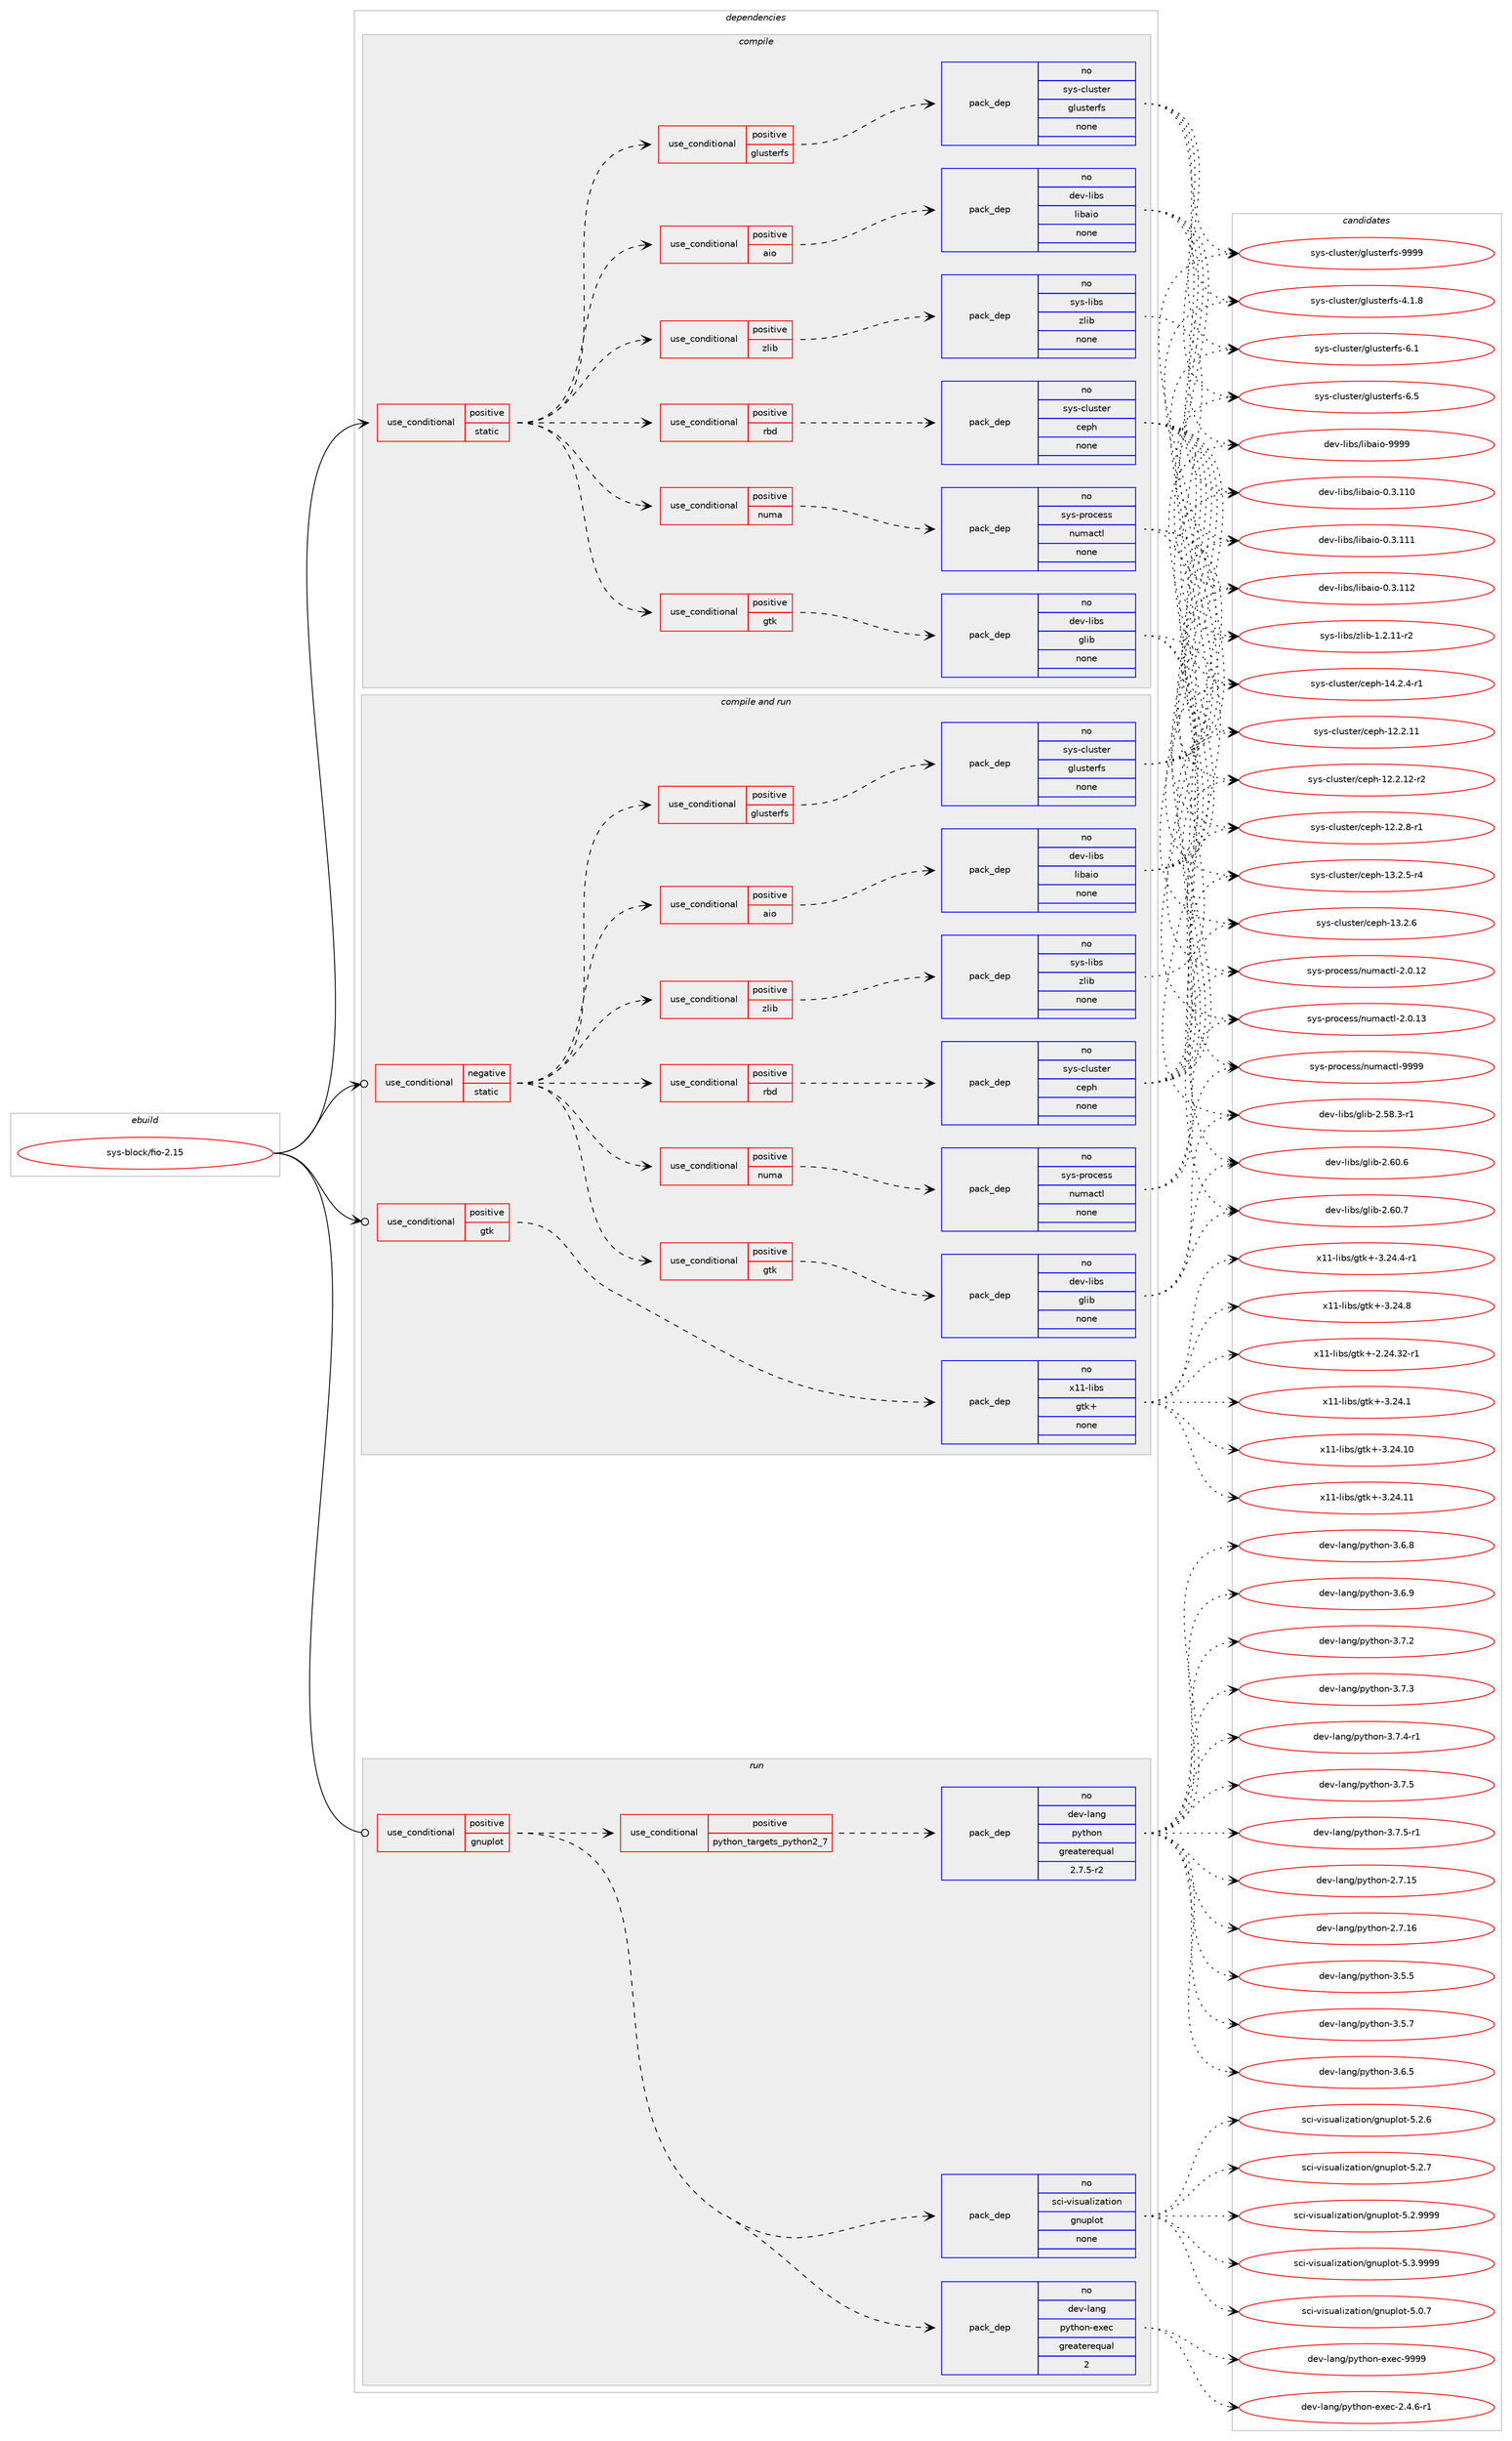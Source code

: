 digraph prolog {

# *************
# Graph options
# *************

newrank=true;
concentrate=true;
compound=true;
graph [rankdir=LR,fontname=Helvetica,fontsize=10,ranksep=1.5];#, ranksep=2.5, nodesep=0.2];
edge  [arrowhead=vee];
node  [fontname=Helvetica,fontsize=10];

# **********
# The ebuild
# **********

subgraph cluster_leftcol {
color=gray;
rank=same;
label=<<i>ebuild</i>>;
id [label="sys-block/fio-2.15", color=red, width=4, href="../sys-block/fio-2.15.svg"];
}

# ****************
# The dependencies
# ****************

subgraph cluster_midcol {
color=gray;
label=<<i>dependencies</i>>;
subgraph cluster_compile {
fillcolor="#eeeeee";
style=filled;
label=<<i>compile</i>>;
subgraph cond212172 {
dependency880901 [label=<<TABLE BORDER="0" CELLBORDER="1" CELLSPACING="0" CELLPADDING="4"><TR><TD ROWSPAN="3" CELLPADDING="10">use_conditional</TD></TR><TR><TD>positive</TD></TR><TR><TD>static</TD></TR></TABLE>>, shape=none, color=red];
subgraph cond212173 {
dependency880902 [label=<<TABLE BORDER="0" CELLBORDER="1" CELLSPACING="0" CELLPADDING="4"><TR><TD ROWSPAN="3" CELLPADDING="10">use_conditional</TD></TR><TR><TD>positive</TD></TR><TR><TD>aio</TD></TR></TABLE>>, shape=none, color=red];
subgraph pack653288 {
dependency880903 [label=<<TABLE BORDER="0" CELLBORDER="1" CELLSPACING="0" CELLPADDING="4" WIDTH="220"><TR><TD ROWSPAN="6" CELLPADDING="30">pack_dep</TD></TR><TR><TD WIDTH="110">no</TD></TR><TR><TD>dev-libs</TD></TR><TR><TD>libaio</TD></TR><TR><TD>none</TD></TR><TR><TD></TD></TR></TABLE>>, shape=none, color=blue];
}
dependency880902:e -> dependency880903:w [weight=20,style="dashed",arrowhead="vee"];
}
dependency880901:e -> dependency880902:w [weight=20,style="dashed",arrowhead="vee"];
subgraph cond212174 {
dependency880904 [label=<<TABLE BORDER="0" CELLBORDER="1" CELLSPACING="0" CELLPADDING="4"><TR><TD ROWSPAN="3" CELLPADDING="10">use_conditional</TD></TR><TR><TD>positive</TD></TR><TR><TD>glusterfs</TD></TR></TABLE>>, shape=none, color=red];
subgraph pack653289 {
dependency880905 [label=<<TABLE BORDER="0" CELLBORDER="1" CELLSPACING="0" CELLPADDING="4" WIDTH="220"><TR><TD ROWSPAN="6" CELLPADDING="30">pack_dep</TD></TR><TR><TD WIDTH="110">no</TD></TR><TR><TD>sys-cluster</TD></TR><TR><TD>glusterfs</TD></TR><TR><TD>none</TD></TR><TR><TD></TD></TR></TABLE>>, shape=none, color=blue];
}
dependency880904:e -> dependency880905:w [weight=20,style="dashed",arrowhead="vee"];
}
dependency880901:e -> dependency880904:w [weight=20,style="dashed",arrowhead="vee"];
subgraph cond212175 {
dependency880906 [label=<<TABLE BORDER="0" CELLBORDER="1" CELLSPACING="0" CELLPADDING="4"><TR><TD ROWSPAN="3" CELLPADDING="10">use_conditional</TD></TR><TR><TD>positive</TD></TR><TR><TD>gtk</TD></TR></TABLE>>, shape=none, color=red];
subgraph pack653290 {
dependency880907 [label=<<TABLE BORDER="0" CELLBORDER="1" CELLSPACING="0" CELLPADDING="4" WIDTH="220"><TR><TD ROWSPAN="6" CELLPADDING="30">pack_dep</TD></TR><TR><TD WIDTH="110">no</TD></TR><TR><TD>dev-libs</TD></TR><TR><TD>glib</TD></TR><TR><TD>none</TD></TR><TR><TD></TD></TR></TABLE>>, shape=none, color=blue];
}
dependency880906:e -> dependency880907:w [weight=20,style="dashed",arrowhead="vee"];
}
dependency880901:e -> dependency880906:w [weight=20,style="dashed",arrowhead="vee"];
subgraph cond212176 {
dependency880908 [label=<<TABLE BORDER="0" CELLBORDER="1" CELLSPACING="0" CELLPADDING="4"><TR><TD ROWSPAN="3" CELLPADDING="10">use_conditional</TD></TR><TR><TD>positive</TD></TR><TR><TD>numa</TD></TR></TABLE>>, shape=none, color=red];
subgraph pack653291 {
dependency880909 [label=<<TABLE BORDER="0" CELLBORDER="1" CELLSPACING="0" CELLPADDING="4" WIDTH="220"><TR><TD ROWSPAN="6" CELLPADDING="30">pack_dep</TD></TR><TR><TD WIDTH="110">no</TD></TR><TR><TD>sys-process</TD></TR><TR><TD>numactl</TD></TR><TR><TD>none</TD></TR><TR><TD></TD></TR></TABLE>>, shape=none, color=blue];
}
dependency880908:e -> dependency880909:w [weight=20,style="dashed",arrowhead="vee"];
}
dependency880901:e -> dependency880908:w [weight=20,style="dashed",arrowhead="vee"];
subgraph cond212177 {
dependency880910 [label=<<TABLE BORDER="0" CELLBORDER="1" CELLSPACING="0" CELLPADDING="4"><TR><TD ROWSPAN="3" CELLPADDING="10">use_conditional</TD></TR><TR><TD>positive</TD></TR><TR><TD>rbd</TD></TR></TABLE>>, shape=none, color=red];
subgraph pack653292 {
dependency880911 [label=<<TABLE BORDER="0" CELLBORDER="1" CELLSPACING="0" CELLPADDING="4" WIDTH="220"><TR><TD ROWSPAN="6" CELLPADDING="30">pack_dep</TD></TR><TR><TD WIDTH="110">no</TD></TR><TR><TD>sys-cluster</TD></TR><TR><TD>ceph</TD></TR><TR><TD>none</TD></TR><TR><TD></TD></TR></TABLE>>, shape=none, color=blue];
}
dependency880910:e -> dependency880911:w [weight=20,style="dashed",arrowhead="vee"];
}
dependency880901:e -> dependency880910:w [weight=20,style="dashed",arrowhead="vee"];
subgraph cond212178 {
dependency880912 [label=<<TABLE BORDER="0" CELLBORDER="1" CELLSPACING="0" CELLPADDING="4"><TR><TD ROWSPAN="3" CELLPADDING="10">use_conditional</TD></TR><TR><TD>positive</TD></TR><TR><TD>zlib</TD></TR></TABLE>>, shape=none, color=red];
subgraph pack653293 {
dependency880913 [label=<<TABLE BORDER="0" CELLBORDER="1" CELLSPACING="0" CELLPADDING="4" WIDTH="220"><TR><TD ROWSPAN="6" CELLPADDING="30">pack_dep</TD></TR><TR><TD WIDTH="110">no</TD></TR><TR><TD>sys-libs</TD></TR><TR><TD>zlib</TD></TR><TR><TD>none</TD></TR><TR><TD></TD></TR></TABLE>>, shape=none, color=blue];
}
dependency880912:e -> dependency880913:w [weight=20,style="dashed",arrowhead="vee"];
}
dependency880901:e -> dependency880912:w [weight=20,style="dashed",arrowhead="vee"];
}
id:e -> dependency880901:w [weight=20,style="solid",arrowhead="vee"];
}
subgraph cluster_compileandrun {
fillcolor="#eeeeee";
style=filled;
label=<<i>compile and run</i>>;
subgraph cond212179 {
dependency880914 [label=<<TABLE BORDER="0" CELLBORDER="1" CELLSPACING="0" CELLPADDING="4"><TR><TD ROWSPAN="3" CELLPADDING="10">use_conditional</TD></TR><TR><TD>negative</TD></TR><TR><TD>static</TD></TR></TABLE>>, shape=none, color=red];
subgraph cond212180 {
dependency880915 [label=<<TABLE BORDER="0" CELLBORDER="1" CELLSPACING="0" CELLPADDING="4"><TR><TD ROWSPAN="3" CELLPADDING="10">use_conditional</TD></TR><TR><TD>positive</TD></TR><TR><TD>aio</TD></TR></TABLE>>, shape=none, color=red];
subgraph pack653294 {
dependency880916 [label=<<TABLE BORDER="0" CELLBORDER="1" CELLSPACING="0" CELLPADDING="4" WIDTH="220"><TR><TD ROWSPAN="6" CELLPADDING="30">pack_dep</TD></TR><TR><TD WIDTH="110">no</TD></TR><TR><TD>dev-libs</TD></TR><TR><TD>libaio</TD></TR><TR><TD>none</TD></TR><TR><TD></TD></TR></TABLE>>, shape=none, color=blue];
}
dependency880915:e -> dependency880916:w [weight=20,style="dashed",arrowhead="vee"];
}
dependency880914:e -> dependency880915:w [weight=20,style="dashed",arrowhead="vee"];
subgraph cond212181 {
dependency880917 [label=<<TABLE BORDER="0" CELLBORDER="1" CELLSPACING="0" CELLPADDING="4"><TR><TD ROWSPAN="3" CELLPADDING="10">use_conditional</TD></TR><TR><TD>positive</TD></TR><TR><TD>glusterfs</TD></TR></TABLE>>, shape=none, color=red];
subgraph pack653295 {
dependency880918 [label=<<TABLE BORDER="0" CELLBORDER="1" CELLSPACING="0" CELLPADDING="4" WIDTH="220"><TR><TD ROWSPAN="6" CELLPADDING="30">pack_dep</TD></TR><TR><TD WIDTH="110">no</TD></TR><TR><TD>sys-cluster</TD></TR><TR><TD>glusterfs</TD></TR><TR><TD>none</TD></TR><TR><TD></TD></TR></TABLE>>, shape=none, color=blue];
}
dependency880917:e -> dependency880918:w [weight=20,style="dashed",arrowhead="vee"];
}
dependency880914:e -> dependency880917:w [weight=20,style="dashed",arrowhead="vee"];
subgraph cond212182 {
dependency880919 [label=<<TABLE BORDER="0" CELLBORDER="1" CELLSPACING="0" CELLPADDING="4"><TR><TD ROWSPAN="3" CELLPADDING="10">use_conditional</TD></TR><TR><TD>positive</TD></TR><TR><TD>gtk</TD></TR></TABLE>>, shape=none, color=red];
subgraph pack653296 {
dependency880920 [label=<<TABLE BORDER="0" CELLBORDER="1" CELLSPACING="0" CELLPADDING="4" WIDTH="220"><TR><TD ROWSPAN="6" CELLPADDING="30">pack_dep</TD></TR><TR><TD WIDTH="110">no</TD></TR><TR><TD>dev-libs</TD></TR><TR><TD>glib</TD></TR><TR><TD>none</TD></TR><TR><TD></TD></TR></TABLE>>, shape=none, color=blue];
}
dependency880919:e -> dependency880920:w [weight=20,style="dashed",arrowhead="vee"];
}
dependency880914:e -> dependency880919:w [weight=20,style="dashed",arrowhead="vee"];
subgraph cond212183 {
dependency880921 [label=<<TABLE BORDER="0" CELLBORDER="1" CELLSPACING="0" CELLPADDING="4"><TR><TD ROWSPAN="3" CELLPADDING="10">use_conditional</TD></TR><TR><TD>positive</TD></TR><TR><TD>numa</TD></TR></TABLE>>, shape=none, color=red];
subgraph pack653297 {
dependency880922 [label=<<TABLE BORDER="0" CELLBORDER="1" CELLSPACING="0" CELLPADDING="4" WIDTH="220"><TR><TD ROWSPAN="6" CELLPADDING="30">pack_dep</TD></TR><TR><TD WIDTH="110">no</TD></TR><TR><TD>sys-process</TD></TR><TR><TD>numactl</TD></TR><TR><TD>none</TD></TR><TR><TD></TD></TR></TABLE>>, shape=none, color=blue];
}
dependency880921:e -> dependency880922:w [weight=20,style="dashed",arrowhead="vee"];
}
dependency880914:e -> dependency880921:w [weight=20,style="dashed",arrowhead="vee"];
subgraph cond212184 {
dependency880923 [label=<<TABLE BORDER="0" CELLBORDER="1" CELLSPACING="0" CELLPADDING="4"><TR><TD ROWSPAN="3" CELLPADDING="10">use_conditional</TD></TR><TR><TD>positive</TD></TR><TR><TD>rbd</TD></TR></TABLE>>, shape=none, color=red];
subgraph pack653298 {
dependency880924 [label=<<TABLE BORDER="0" CELLBORDER="1" CELLSPACING="0" CELLPADDING="4" WIDTH="220"><TR><TD ROWSPAN="6" CELLPADDING="30">pack_dep</TD></TR><TR><TD WIDTH="110">no</TD></TR><TR><TD>sys-cluster</TD></TR><TR><TD>ceph</TD></TR><TR><TD>none</TD></TR><TR><TD></TD></TR></TABLE>>, shape=none, color=blue];
}
dependency880923:e -> dependency880924:w [weight=20,style="dashed",arrowhead="vee"];
}
dependency880914:e -> dependency880923:w [weight=20,style="dashed",arrowhead="vee"];
subgraph cond212185 {
dependency880925 [label=<<TABLE BORDER="0" CELLBORDER="1" CELLSPACING="0" CELLPADDING="4"><TR><TD ROWSPAN="3" CELLPADDING="10">use_conditional</TD></TR><TR><TD>positive</TD></TR><TR><TD>zlib</TD></TR></TABLE>>, shape=none, color=red];
subgraph pack653299 {
dependency880926 [label=<<TABLE BORDER="0" CELLBORDER="1" CELLSPACING="0" CELLPADDING="4" WIDTH="220"><TR><TD ROWSPAN="6" CELLPADDING="30">pack_dep</TD></TR><TR><TD WIDTH="110">no</TD></TR><TR><TD>sys-libs</TD></TR><TR><TD>zlib</TD></TR><TR><TD>none</TD></TR><TR><TD></TD></TR></TABLE>>, shape=none, color=blue];
}
dependency880925:e -> dependency880926:w [weight=20,style="dashed",arrowhead="vee"];
}
dependency880914:e -> dependency880925:w [weight=20,style="dashed",arrowhead="vee"];
}
id:e -> dependency880914:w [weight=20,style="solid",arrowhead="odotvee"];
subgraph cond212186 {
dependency880927 [label=<<TABLE BORDER="0" CELLBORDER="1" CELLSPACING="0" CELLPADDING="4"><TR><TD ROWSPAN="3" CELLPADDING="10">use_conditional</TD></TR><TR><TD>positive</TD></TR><TR><TD>gtk</TD></TR></TABLE>>, shape=none, color=red];
subgraph pack653300 {
dependency880928 [label=<<TABLE BORDER="0" CELLBORDER="1" CELLSPACING="0" CELLPADDING="4" WIDTH="220"><TR><TD ROWSPAN="6" CELLPADDING="30">pack_dep</TD></TR><TR><TD WIDTH="110">no</TD></TR><TR><TD>x11-libs</TD></TR><TR><TD>gtk+</TD></TR><TR><TD>none</TD></TR><TR><TD></TD></TR></TABLE>>, shape=none, color=blue];
}
dependency880927:e -> dependency880928:w [weight=20,style="dashed",arrowhead="vee"];
}
id:e -> dependency880927:w [weight=20,style="solid",arrowhead="odotvee"];
}
subgraph cluster_run {
fillcolor="#eeeeee";
style=filled;
label=<<i>run</i>>;
subgraph cond212187 {
dependency880929 [label=<<TABLE BORDER="0" CELLBORDER="1" CELLSPACING="0" CELLPADDING="4"><TR><TD ROWSPAN="3" CELLPADDING="10">use_conditional</TD></TR><TR><TD>positive</TD></TR><TR><TD>gnuplot</TD></TR></TABLE>>, shape=none, color=red];
subgraph pack653301 {
dependency880930 [label=<<TABLE BORDER="0" CELLBORDER="1" CELLSPACING="0" CELLPADDING="4" WIDTH="220"><TR><TD ROWSPAN="6" CELLPADDING="30">pack_dep</TD></TR><TR><TD WIDTH="110">no</TD></TR><TR><TD>sci-visualization</TD></TR><TR><TD>gnuplot</TD></TR><TR><TD>none</TD></TR><TR><TD></TD></TR></TABLE>>, shape=none, color=blue];
}
dependency880929:e -> dependency880930:w [weight=20,style="dashed",arrowhead="vee"];
subgraph cond212188 {
dependency880931 [label=<<TABLE BORDER="0" CELLBORDER="1" CELLSPACING="0" CELLPADDING="4"><TR><TD ROWSPAN="3" CELLPADDING="10">use_conditional</TD></TR><TR><TD>positive</TD></TR><TR><TD>python_targets_python2_7</TD></TR></TABLE>>, shape=none, color=red];
subgraph pack653302 {
dependency880932 [label=<<TABLE BORDER="0" CELLBORDER="1" CELLSPACING="0" CELLPADDING="4" WIDTH="220"><TR><TD ROWSPAN="6" CELLPADDING="30">pack_dep</TD></TR><TR><TD WIDTH="110">no</TD></TR><TR><TD>dev-lang</TD></TR><TR><TD>python</TD></TR><TR><TD>greaterequal</TD></TR><TR><TD>2.7.5-r2</TD></TR></TABLE>>, shape=none, color=blue];
}
dependency880931:e -> dependency880932:w [weight=20,style="dashed",arrowhead="vee"];
}
dependency880929:e -> dependency880931:w [weight=20,style="dashed",arrowhead="vee"];
subgraph pack653303 {
dependency880933 [label=<<TABLE BORDER="0" CELLBORDER="1" CELLSPACING="0" CELLPADDING="4" WIDTH="220"><TR><TD ROWSPAN="6" CELLPADDING="30">pack_dep</TD></TR><TR><TD WIDTH="110">no</TD></TR><TR><TD>dev-lang</TD></TR><TR><TD>python-exec</TD></TR><TR><TD>greaterequal</TD></TR><TR><TD>2</TD></TR></TABLE>>, shape=none, color=blue];
}
dependency880929:e -> dependency880933:w [weight=20,style="dashed",arrowhead="vee"];
}
id:e -> dependency880929:w [weight=20,style="solid",arrowhead="odot"];
}
}

# **************
# The candidates
# **************

subgraph cluster_choices {
rank=same;
color=gray;
label=<<i>candidates</i>>;

subgraph choice653288 {
color=black;
nodesep=1;
choice10010111845108105981154710810598971051114548465146494948 [label="dev-libs/libaio-0.3.110", color=red, width=4,href="../dev-libs/libaio-0.3.110.svg"];
choice10010111845108105981154710810598971051114548465146494949 [label="dev-libs/libaio-0.3.111", color=red, width=4,href="../dev-libs/libaio-0.3.111.svg"];
choice10010111845108105981154710810598971051114548465146494950 [label="dev-libs/libaio-0.3.112", color=red, width=4,href="../dev-libs/libaio-0.3.112.svg"];
choice10010111845108105981154710810598971051114557575757 [label="dev-libs/libaio-9999", color=red, width=4,href="../dev-libs/libaio-9999.svg"];
dependency880903:e -> choice10010111845108105981154710810598971051114548465146494948:w [style=dotted,weight="100"];
dependency880903:e -> choice10010111845108105981154710810598971051114548465146494949:w [style=dotted,weight="100"];
dependency880903:e -> choice10010111845108105981154710810598971051114548465146494950:w [style=dotted,weight="100"];
dependency880903:e -> choice10010111845108105981154710810598971051114557575757:w [style=dotted,weight="100"];
}
subgraph choice653289 {
color=black;
nodesep=1;
choice115121115459910811711511610111447103108117115116101114102115455246494656 [label="sys-cluster/glusterfs-4.1.8", color=red, width=4,href="../sys-cluster/glusterfs-4.1.8.svg"];
choice11512111545991081171151161011144710310811711511610111410211545544649 [label="sys-cluster/glusterfs-6.1", color=red, width=4,href="../sys-cluster/glusterfs-6.1.svg"];
choice11512111545991081171151161011144710310811711511610111410211545544653 [label="sys-cluster/glusterfs-6.5", color=red, width=4,href="../sys-cluster/glusterfs-6.5.svg"];
choice1151211154599108117115116101114471031081171151161011141021154557575757 [label="sys-cluster/glusterfs-9999", color=red, width=4,href="../sys-cluster/glusterfs-9999.svg"];
dependency880905:e -> choice115121115459910811711511610111447103108117115116101114102115455246494656:w [style=dotted,weight="100"];
dependency880905:e -> choice11512111545991081171151161011144710310811711511610111410211545544649:w [style=dotted,weight="100"];
dependency880905:e -> choice11512111545991081171151161011144710310811711511610111410211545544653:w [style=dotted,weight="100"];
dependency880905:e -> choice1151211154599108117115116101114471031081171151161011141021154557575757:w [style=dotted,weight="100"];
}
subgraph choice653290 {
color=black;
nodesep=1;
choice10010111845108105981154710310810598455046535646514511449 [label="dev-libs/glib-2.58.3-r1", color=red, width=4,href="../dev-libs/glib-2.58.3-r1.svg"];
choice1001011184510810598115471031081059845504654484654 [label="dev-libs/glib-2.60.6", color=red, width=4,href="../dev-libs/glib-2.60.6.svg"];
choice1001011184510810598115471031081059845504654484655 [label="dev-libs/glib-2.60.7", color=red, width=4,href="../dev-libs/glib-2.60.7.svg"];
dependency880907:e -> choice10010111845108105981154710310810598455046535646514511449:w [style=dotted,weight="100"];
dependency880907:e -> choice1001011184510810598115471031081059845504654484654:w [style=dotted,weight="100"];
dependency880907:e -> choice1001011184510810598115471031081059845504654484655:w [style=dotted,weight="100"];
}
subgraph choice653291 {
color=black;
nodesep=1;
choice115121115451121141119910111511547110117109979911610845504648464950 [label="sys-process/numactl-2.0.12", color=red, width=4,href="../sys-process/numactl-2.0.12.svg"];
choice115121115451121141119910111511547110117109979911610845504648464951 [label="sys-process/numactl-2.0.13", color=red, width=4,href="../sys-process/numactl-2.0.13.svg"];
choice11512111545112114111991011151154711011710997991161084557575757 [label="sys-process/numactl-9999", color=red, width=4,href="../sys-process/numactl-9999.svg"];
dependency880909:e -> choice115121115451121141119910111511547110117109979911610845504648464950:w [style=dotted,weight="100"];
dependency880909:e -> choice115121115451121141119910111511547110117109979911610845504648464951:w [style=dotted,weight="100"];
dependency880909:e -> choice11512111545112114111991011151154711011710997991161084557575757:w [style=dotted,weight="100"];
}
subgraph choice653292 {
color=black;
nodesep=1;
choice115121115459910811711511610111447991011121044549504650464949 [label="sys-cluster/ceph-12.2.11", color=red, width=4,href="../sys-cluster/ceph-12.2.11.svg"];
choice1151211154599108117115116101114479910111210445495046504649504511450 [label="sys-cluster/ceph-12.2.12-r2", color=red, width=4,href="../sys-cluster/ceph-12.2.12-r2.svg"];
choice11512111545991081171151161011144799101112104454950465046564511449 [label="sys-cluster/ceph-12.2.8-r1", color=red, width=4,href="../sys-cluster/ceph-12.2.8-r1.svg"];
choice11512111545991081171151161011144799101112104454951465046534511452 [label="sys-cluster/ceph-13.2.5-r4", color=red, width=4,href="../sys-cluster/ceph-13.2.5-r4.svg"];
choice1151211154599108117115116101114479910111210445495146504654 [label="sys-cluster/ceph-13.2.6", color=red, width=4,href="../sys-cluster/ceph-13.2.6.svg"];
choice11512111545991081171151161011144799101112104454952465046524511449 [label="sys-cluster/ceph-14.2.4-r1", color=red, width=4,href="../sys-cluster/ceph-14.2.4-r1.svg"];
dependency880911:e -> choice115121115459910811711511610111447991011121044549504650464949:w [style=dotted,weight="100"];
dependency880911:e -> choice1151211154599108117115116101114479910111210445495046504649504511450:w [style=dotted,weight="100"];
dependency880911:e -> choice11512111545991081171151161011144799101112104454950465046564511449:w [style=dotted,weight="100"];
dependency880911:e -> choice11512111545991081171151161011144799101112104454951465046534511452:w [style=dotted,weight="100"];
dependency880911:e -> choice1151211154599108117115116101114479910111210445495146504654:w [style=dotted,weight="100"];
dependency880911:e -> choice11512111545991081171151161011144799101112104454952465046524511449:w [style=dotted,weight="100"];
}
subgraph choice653293 {
color=black;
nodesep=1;
choice11512111545108105981154712210810598454946504649494511450 [label="sys-libs/zlib-1.2.11-r2", color=red, width=4,href="../sys-libs/zlib-1.2.11-r2.svg"];
dependency880913:e -> choice11512111545108105981154712210810598454946504649494511450:w [style=dotted,weight="100"];
}
subgraph choice653294 {
color=black;
nodesep=1;
choice10010111845108105981154710810598971051114548465146494948 [label="dev-libs/libaio-0.3.110", color=red, width=4,href="../dev-libs/libaio-0.3.110.svg"];
choice10010111845108105981154710810598971051114548465146494949 [label="dev-libs/libaio-0.3.111", color=red, width=4,href="../dev-libs/libaio-0.3.111.svg"];
choice10010111845108105981154710810598971051114548465146494950 [label="dev-libs/libaio-0.3.112", color=red, width=4,href="../dev-libs/libaio-0.3.112.svg"];
choice10010111845108105981154710810598971051114557575757 [label="dev-libs/libaio-9999", color=red, width=4,href="../dev-libs/libaio-9999.svg"];
dependency880916:e -> choice10010111845108105981154710810598971051114548465146494948:w [style=dotted,weight="100"];
dependency880916:e -> choice10010111845108105981154710810598971051114548465146494949:w [style=dotted,weight="100"];
dependency880916:e -> choice10010111845108105981154710810598971051114548465146494950:w [style=dotted,weight="100"];
dependency880916:e -> choice10010111845108105981154710810598971051114557575757:w [style=dotted,weight="100"];
}
subgraph choice653295 {
color=black;
nodesep=1;
choice115121115459910811711511610111447103108117115116101114102115455246494656 [label="sys-cluster/glusterfs-4.1.8", color=red, width=4,href="../sys-cluster/glusterfs-4.1.8.svg"];
choice11512111545991081171151161011144710310811711511610111410211545544649 [label="sys-cluster/glusterfs-6.1", color=red, width=4,href="../sys-cluster/glusterfs-6.1.svg"];
choice11512111545991081171151161011144710310811711511610111410211545544653 [label="sys-cluster/glusterfs-6.5", color=red, width=4,href="../sys-cluster/glusterfs-6.5.svg"];
choice1151211154599108117115116101114471031081171151161011141021154557575757 [label="sys-cluster/glusterfs-9999", color=red, width=4,href="../sys-cluster/glusterfs-9999.svg"];
dependency880918:e -> choice115121115459910811711511610111447103108117115116101114102115455246494656:w [style=dotted,weight="100"];
dependency880918:e -> choice11512111545991081171151161011144710310811711511610111410211545544649:w [style=dotted,weight="100"];
dependency880918:e -> choice11512111545991081171151161011144710310811711511610111410211545544653:w [style=dotted,weight="100"];
dependency880918:e -> choice1151211154599108117115116101114471031081171151161011141021154557575757:w [style=dotted,weight="100"];
}
subgraph choice653296 {
color=black;
nodesep=1;
choice10010111845108105981154710310810598455046535646514511449 [label="dev-libs/glib-2.58.3-r1", color=red, width=4,href="../dev-libs/glib-2.58.3-r1.svg"];
choice1001011184510810598115471031081059845504654484654 [label="dev-libs/glib-2.60.6", color=red, width=4,href="../dev-libs/glib-2.60.6.svg"];
choice1001011184510810598115471031081059845504654484655 [label="dev-libs/glib-2.60.7", color=red, width=4,href="../dev-libs/glib-2.60.7.svg"];
dependency880920:e -> choice10010111845108105981154710310810598455046535646514511449:w [style=dotted,weight="100"];
dependency880920:e -> choice1001011184510810598115471031081059845504654484654:w [style=dotted,weight="100"];
dependency880920:e -> choice1001011184510810598115471031081059845504654484655:w [style=dotted,weight="100"];
}
subgraph choice653297 {
color=black;
nodesep=1;
choice115121115451121141119910111511547110117109979911610845504648464950 [label="sys-process/numactl-2.0.12", color=red, width=4,href="../sys-process/numactl-2.0.12.svg"];
choice115121115451121141119910111511547110117109979911610845504648464951 [label="sys-process/numactl-2.0.13", color=red, width=4,href="../sys-process/numactl-2.0.13.svg"];
choice11512111545112114111991011151154711011710997991161084557575757 [label="sys-process/numactl-9999", color=red, width=4,href="../sys-process/numactl-9999.svg"];
dependency880922:e -> choice115121115451121141119910111511547110117109979911610845504648464950:w [style=dotted,weight="100"];
dependency880922:e -> choice115121115451121141119910111511547110117109979911610845504648464951:w [style=dotted,weight="100"];
dependency880922:e -> choice11512111545112114111991011151154711011710997991161084557575757:w [style=dotted,weight="100"];
}
subgraph choice653298 {
color=black;
nodesep=1;
choice115121115459910811711511610111447991011121044549504650464949 [label="sys-cluster/ceph-12.2.11", color=red, width=4,href="../sys-cluster/ceph-12.2.11.svg"];
choice1151211154599108117115116101114479910111210445495046504649504511450 [label="sys-cluster/ceph-12.2.12-r2", color=red, width=4,href="../sys-cluster/ceph-12.2.12-r2.svg"];
choice11512111545991081171151161011144799101112104454950465046564511449 [label="sys-cluster/ceph-12.2.8-r1", color=red, width=4,href="../sys-cluster/ceph-12.2.8-r1.svg"];
choice11512111545991081171151161011144799101112104454951465046534511452 [label="sys-cluster/ceph-13.2.5-r4", color=red, width=4,href="../sys-cluster/ceph-13.2.5-r4.svg"];
choice1151211154599108117115116101114479910111210445495146504654 [label="sys-cluster/ceph-13.2.6", color=red, width=4,href="../sys-cluster/ceph-13.2.6.svg"];
choice11512111545991081171151161011144799101112104454952465046524511449 [label="sys-cluster/ceph-14.2.4-r1", color=red, width=4,href="../sys-cluster/ceph-14.2.4-r1.svg"];
dependency880924:e -> choice115121115459910811711511610111447991011121044549504650464949:w [style=dotted,weight="100"];
dependency880924:e -> choice1151211154599108117115116101114479910111210445495046504649504511450:w [style=dotted,weight="100"];
dependency880924:e -> choice11512111545991081171151161011144799101112104454950465046564511449:w [style=dotted,weight="100"];
dependency880924:e -> choice11512111545991081171151161011144799101112104454951465046534511452:w [style=dotted,weight="100"];
dependency880924:e -> choice1151211154599108117115116101114479910111210445495146504654:w [style=dotted,weight="100"];
dependency880924:e -> choice11512111545991081171151161011144799101112104454952465046524511449:w [style=dotted,weight="100"];
}
subgraph choice653299 {
color=black;
nodesep=1;
choice11512111545108105981154712210810598454946504649494511450 [label="sys-libs/zlib-1.2.11-r2", color=red, width=4,href="../sys-libs/zlib-1.2.11-r2.svg"];
dependency880926:e -> choice11512111545108105981154712210810598454946504649494511450:w [style=dotted,weight="100"];
}
subgraph choice653300 {
color=black;
nodesep=1;
choice12049494510810598115471031161074345504650524651504511449 [label="x11-libs/gtk+-2.24.32-r1", color=red, width=4,href="../x11-libs/gtk+-2.24.32-r1.svg"];
choice12049494510810598115471031161074345514650524649 [label="x11-libs/gtk+-3.24.1", color=red, width=4,href="../x11-libs/gtk+-3.24.1.svg"];
choice1204949451081059811547103116107434551465052464948 [label="x11-libs/gtk+-3.24.10", color=red, width=4,href="../x11-libs/gtk+-3.24.10.svg"];
choice1204949451081059811547103116107434551465052464949 [label="x11-libs/gtk+-3.24.11", color=red, width=4,href="../x11-libs/gtk+-3.24.11.svg"];
choice120494945108105981154710311610743455146505246524511449 [label="x11-libs/gtk+-3.24.4-r1", color=red, width=4,href="../x11-libs/gtk+-3.24.4-r1.svg"];
choice12049494510810598115471031161074345514650524656 [label="x11-libs/gtk+-3.24.8", color=red, width=4,href="../x11-libs/gtk+-3.24.8.svg"];
dependency880928:e -> choice12049494510810598115471031161074345504650524651504511449:w [style=dotted,weight="100"];
dependency880928:e -> choice12049494510810598115471031161074345514650524649:w [style=dotted,weight="100"];
dependency880928:e -> choice1204949451081059811547103116107434551465052464948:w [style=dotted,weight="100"];
dependency880928:e -> choice1204949451081059811547103116107434551465052464949:w [style=dotted,weight="100"];
dependency880928:e -> choice120494945108105981154710311610743455146505246524511449:w [style=dotted,weight="100"];
dependency880928:e -> choice12049494510810598115471031161074345514650524656:w [style=dotted,weight="100"];
}
subgraph choice653301 {
color=black;
nodesep=1;
choice1159910545118105115117971081051229711610511111047103110117112108111116455346484655 [label="sci-visualization/gnuplot-5.0.7", color=red, width=4,href="../sci-visualization/gnuplot-5.0.7.svg"];
choice1159910545118105115117971081051229711610511111047103110117112108111116455346504654 [label="sci-visualization/gnuplot-5.2.6", color=red, width=4,href="../sci-visualization/gnuplot-5.2.6.svg"];
choice1159910545118105115117971081051229711610511111047103110117112108111116455346504655 [label="sci-visualization/gnuplot-5.2.7", color=red, width=4,href="../sci-visualization/gnuplot-5.2.7.svg"];
choice1159910545118105115117971081051229711610511111047103110117112108111116455346504657575757 [label="sci-visualization/gnuplot-5.2.9999", color=red, width=4,href="../sci-visualization/gnuplot-5.2.9999.svg"];
choice1159910545118105115117971081051229711610511111047103110117112108111116455346514657575757 [label="sci-visualization/gnuplot-5.3.9999", color=red, width=4,href="../sci-visualization/gnuplot-5.3.9999.svg"];
dependency880930:e -> choice1159910545118105115117971081051229711610511111047103110117112108111116455346484655:w [style=dotted,weight="100"];
dependency880930:e -> choice1159910545118105115117971081051229711610511111047103110117112108111116455346504654:w [style=dotted,weight="100"];
dependency880930:e -> choice1159910545118105115117971081051229711610511111047103110117112108111116455346504655:w [style=dotted,weight="100"];
dependency880930:e -> choice1159910545118105115117971081051229711610511111047103110117112108111116455346504657575757:w [style=dotted,weight="100"];
dependency880930:e -> choice1159910545118105115117971081051229711610511111047103110117112108111116455346514657575757:w [style=dotted,weight="100"];
}
subgraph choice653302 {
color=black;
nodesep=1;
choice10010111845108971101034711212111610411111045504655464953 [label="dev-lang/python-2.7.15", color=red, width=4,href="../dev-lang/python-2.7.15.svg"];
choice10010111845108971101034711212111610411111045504655464954 [label="dev-lang/python-2.7.16", color=red, width=4,href="../dev-lang/python-2.7.16.svg"];
choice100101118451089711010347112121116104111110455146534653 [label="dev-lang/python-3.5.5", color=red, width=4,href="../dev-lang/python-3.5.5.svg"];
choice100101118451089711010347112121116104111110455146534655 [label="dev-lang/python-3.5.7", color=red, width=4,href="../dev-lang/python-3.5.7.svg"];
choice100101118451089711010347112121116104111110455146544653 [label="dev-lang/python-3.6.5", color=red, width=4,href="../dev-lang/python-3.6.5.svg"];
choice100101118451089711010347112121116104111110455146544656 [label="dev-lang/python-3.6.8", color=red, width=4,href="../dev-lang/python-3.6.8.svg"];
choice100101118451089711010347112121116104111110455146544657 [label="dev-lang/python-3.6.9", color=red, width=4,href="../dev-lang/python-3.6.9.svg"];
choice100101118451089711010347112121116104111110455146554650 [label="dev-lang/python-3.7.2", color=red, width=4,href="../dev-lang/python-3.7.2.svg"];
choice100101118451089711010347112121116104111110455146554651 [label="dev-lang/python-3.7.3", color=red, width=4,href="../dev-lang/python-3.7.3.svg"];
choice1001011184510897110103471121211161041111104551465546524511449 [label="dev-lang/python-3.7.4-r1", color=red, width=4,href="../dev-lang/python-3.7.4-r1.svg"];
choice100101118451089711010347112121116104111110455146554653 [label="dev-lang/python-3.7.5", color=red, width=4,href="../dev-lang/python-3.7.5.svg"];
choice1001011184510897110103471121211161041111104551465546534511449 [label="dev-lang/python-3.7.5-r1", color=red, width=4,href="../dev-lang/python-3.7.5-r1.svg"];
dependency880932:e -> choice10010111845108971101034711212111610411111045504655464953:w [style=dotted,weight="100"];
dependency880932:e -> choice10010111845108971101034711212111610411111045504655464954:w [style=dotted,weight="100"];
dependency880932:e -> choice100101118451089711010347112121116104111110455146534653:w [style=dotted,weight="100"];
dependency880932:e -> choice100101118451089711010347112121116104111110455146534655:w [style=dotted,weight="100"];
dependency880932:e -> choice100101118451089711010347112121116104111110455146544653:w [style=dotted,weight="100"];
dependency880932:e -> choice100101118451089711010347112121116104111110455146544656:w [style=dotted,weight="100"];
dependency880932:e -> choice100101118451089711010347112121116104111110455146544657:w [style=dotted,weight="100"];
dependency880932:e -> choice100101118451089711010347112121116104111110455146554650:w [style=dotted,weight="100"];
dependency880932:e -> choice100101118451089711010347112121116104111110455146554651:w [style=dotted,weight="100"];
dependency880932:e -> choice1001011184510897110103471121211161041111104551465546524511449:w [style=dotted,weight="100"];
dependency880932:e -> choice100101118451089711010347112121116104111110455146554653:w [style=dotted,weight="100"];
dependency880932:e -> choice1001011184510897110103471121211161041111104551465546534511449:w [style=dotted,weight="100"];
}
subgraph choice653303 {
color=black;
nodesep=1;
choice10010111845108971101034711212111610411111045101120101994550465246544511449 [label="dev-lang/python-exec-2.4.6-r1", color=red, width=4,href="../dev-lang/python-exec-2.4.6-r1.svg"];
choice10010111845108971101034711212111610411111045101120101994557575757 [label="dev-lang/python-exec-9999", color=red, width=4,href="../dev-lang/python-exec-9999.svg"];
dependency880933:e -> choice10010111845108971101034711212111610411111045101120101994550465246544511449:w [style=dotted,weight="100"];
dependency880933:e -> choice10010111845108971101034711212111610411111045101120101994557575757:w [style=dotted,weight="100"];
}
}

}
